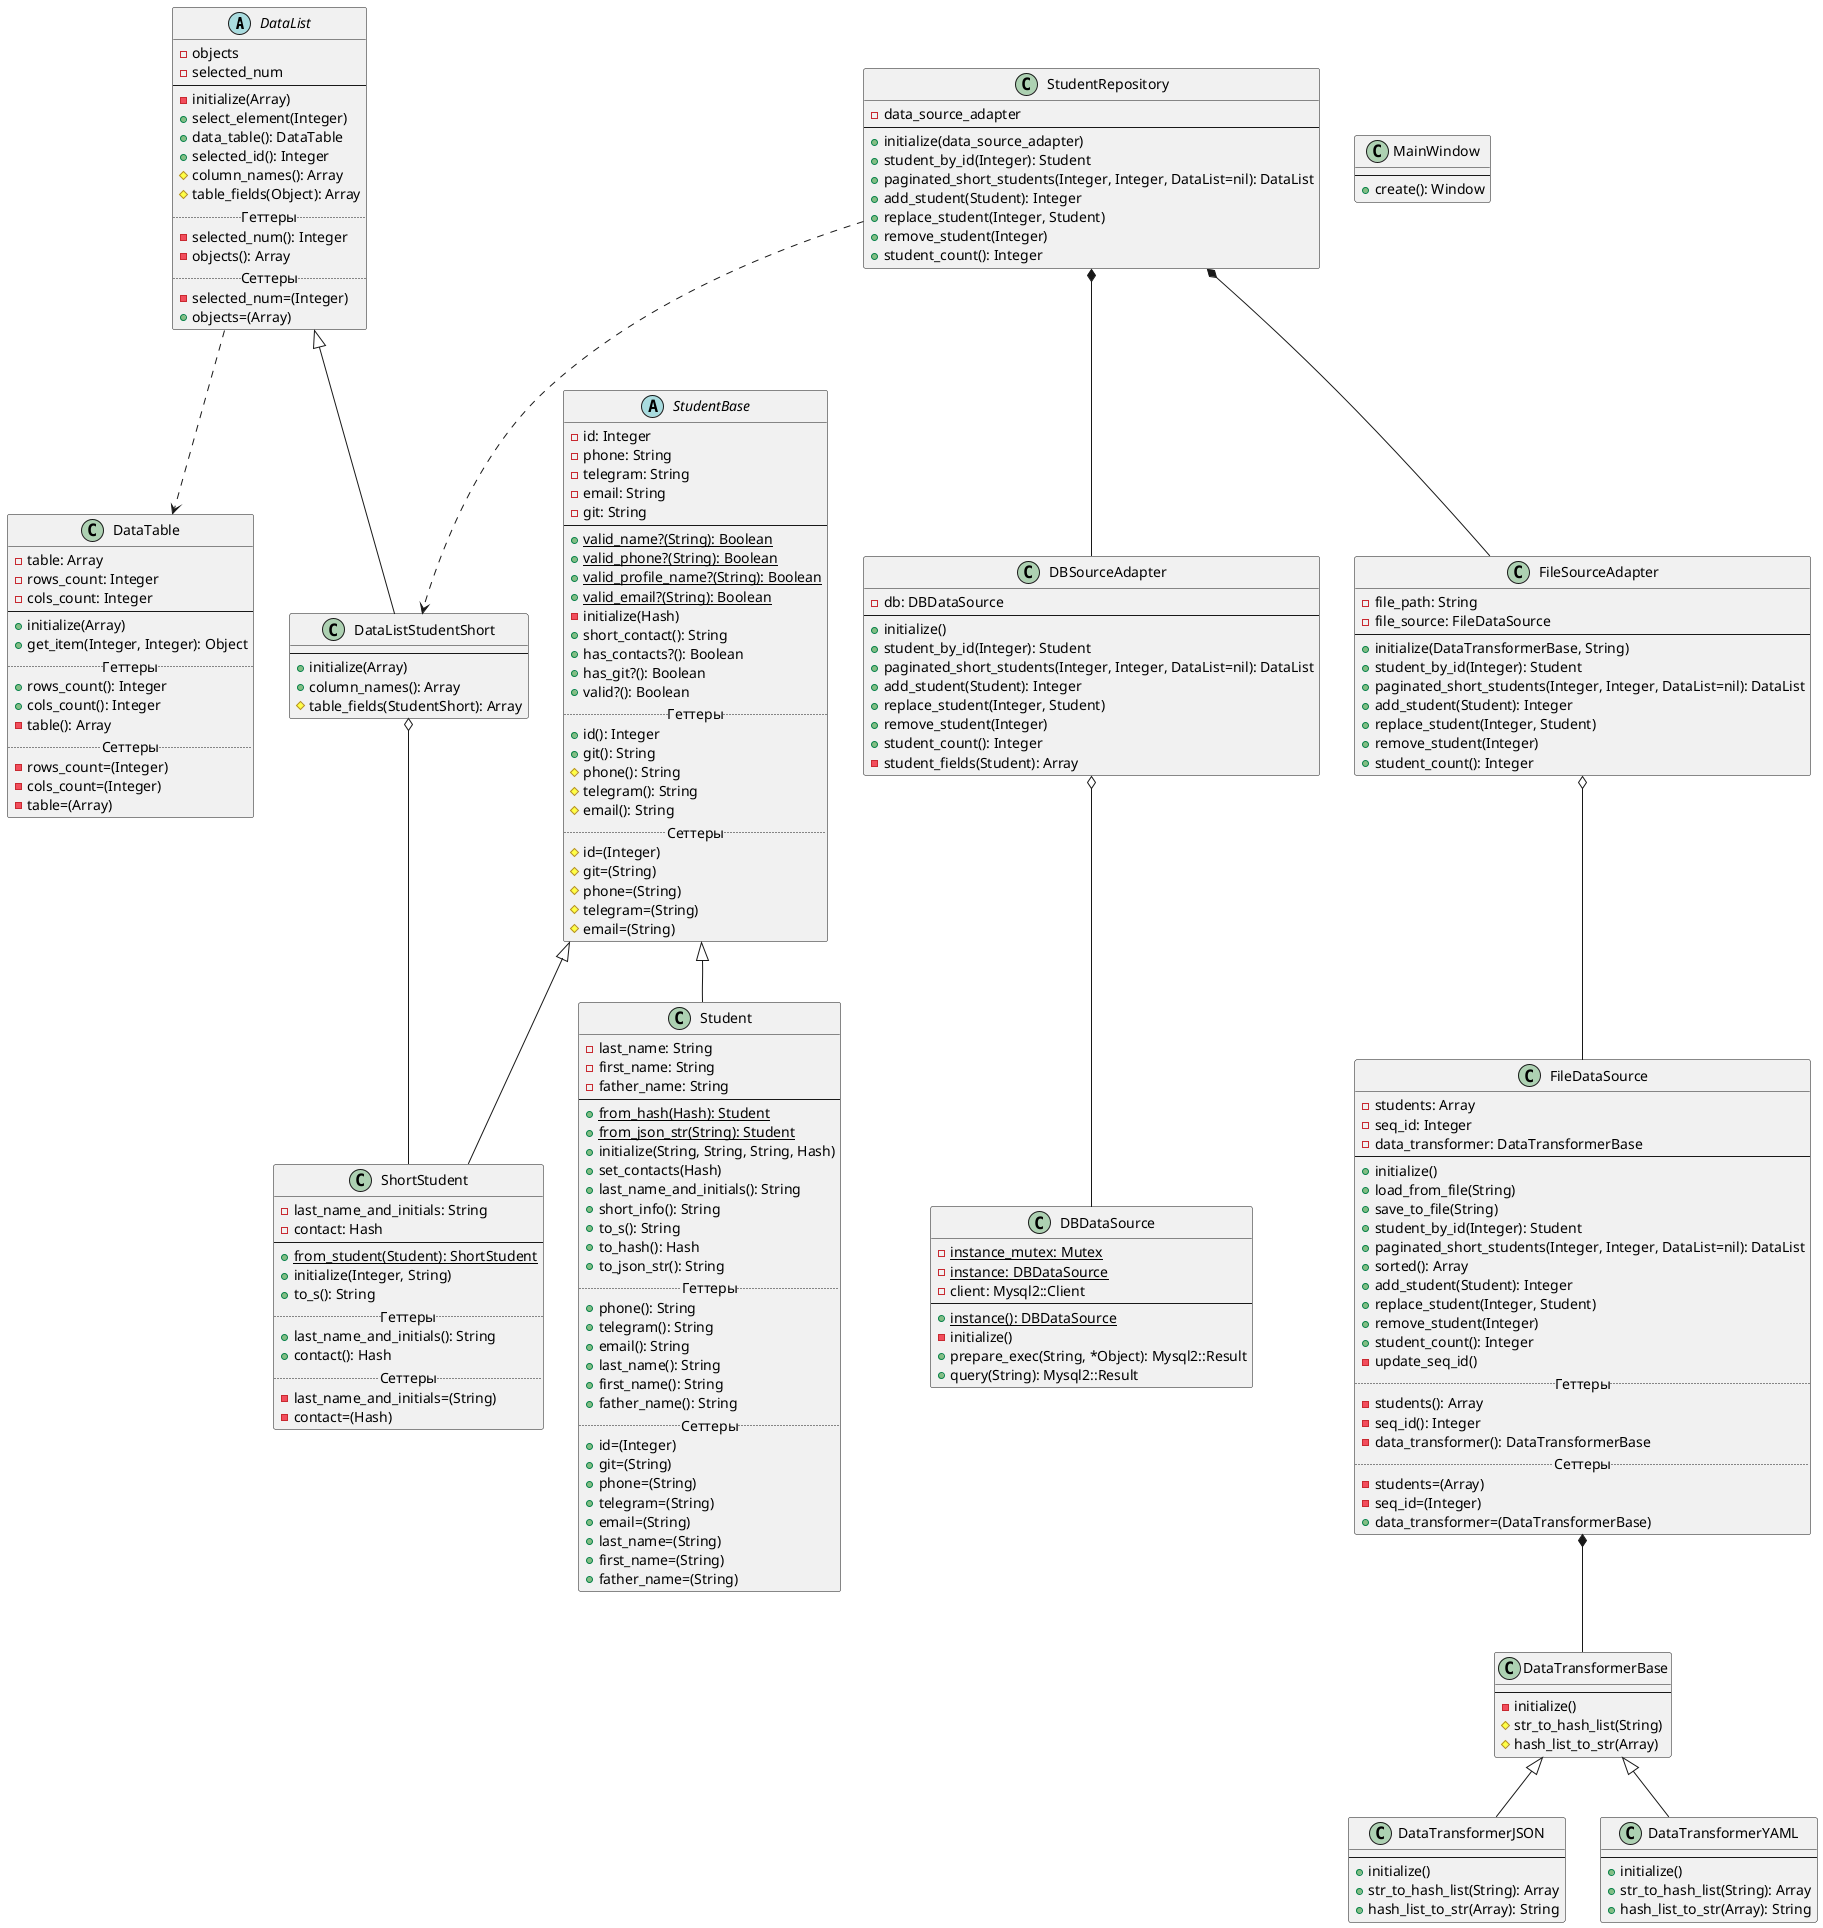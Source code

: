 @startuml
'https://plantuml.com/class-diagram

DataList ..> DataTable
FileDataSource *-- DataTransformerBase
StudentRepository ..> DataListStudentShort
DataListStudentShort o-- ShortStudent
DBSourceAdapter o-- DBDataSource
FileSourceAdapter o-- FileDataSource
StudentRepository *-- DBSourceAdapter
StudentRepository *-- FileSourceAdapter

abstract class StudentBase {
    -id: Integer
    -phone: String
    -telegram: String
    -email: String
    -git: String
    --
    +{static}valid_name?(String): Boolean
    +{static}valid_phone?(String): Boolean
    +{static}valid_profile_name?(String): Boolean
    +{static}valid_email?(String): Boolean
    -initialize(Hash)
    +short_contact(): String
    +has_contacts?(): Boolean
    +has_git?(): Boolean
    +valid?(): Boolean
    .. Геттеры ..
    +id(): Integer
    +git(): String
    #phone(): String
    #telegram(): String
    #email(): String
    .. Сеттеры ..
    #id=(Integer)
    #git=(String)
    #phone=(String)
    #telegram=(String)
    #email=(String)
}

class Student extends StudentBase {
    -last_name: String
    -first_name: String
    -father_name: String
    --
    +{static}from_hash(Hash): Student
    +{static}from_json_str(String): Student
    +initialize(String, String, String, Hash)
    +set_contacts(Hash)
    +last_name_and_initials(): String
    +short_info(): String
    +to_s(): String
    +to_hash(): Hash
    +to_json_str(): String
    .. Геттеры ..
    +phone(): String
    +telegram(): String
    +email(): String
    +last_name(): String
    +first_name(): String
    +father_name(): String
    .. Сеттеры ..
    +id=(Integer)
    +git=(String)
    +phone=(String)
    +telegram=(String)
    +email=(String)
    +last_name=(String)
    +first_name=(String)
    +father_name=(String)
}

class ShortStudent extends StudentBase {
    -last_name_and_initials: String
    -contact: Hash
    --
    +{static}from_student(Student): ShortStudent
    +initialize(Integer, String)
    +to_s(): String
    .. Геттеры ..
    +last_name_and_initials(): String
    +contact(): Hash
    .. Сеттеры ..
    -last_name_and_initials=(String)
    -contact=(Hash)
}

class DataTable {
    -table: Array
    -rows_count: Integer
    -cols_count: Integer
    --
    +initialize(Array)
    +get_item(Integer, Integer): Object
    .. Геттеры ..
    +rows_count(): Integer
    +cols_count(): Integer
    -table(): Array
    .. Сеттеры ..
    -rows_count=(Integer)
    -cols_count=(Integer)
    -table=(Array)
}

abstract class DataList {
    -objects
    -selected_num
    --
    -initialize(Array)
    +select_element(Integer)
    +data_table(): DataTable
    +selected_id(): Integer
    #column_names(): Array
    #table_fields(Object): Array
    .. Геттеры ..
    -selected_num(): Integer
    -objects(): Array
    .. Сеттеры ..
    -selected_num=(Integer)
    +objects=(Array)
}

class DataListStudentShort extends DataList {
    --
    +initialize(Array)
    +column_names(): Array
    #table_fields(StudentShort): Array
}

class DataTransformerBase {
    --
    -initialize()
    #str_to_hash_list(String)
    #hash_list_to_str(Array)
}

class DataTransformerJSON extends DataTransformerBase {
    --
    +initialize()
    +str_to_hash_list(String): Array
    +hash_list_to_str(Array): String
}

class DataTransformerYAML extends DataTransformerBase {
    --
    +initialize()
    +str_to_hash_list(String): Array
    +hash_list_to_str(Array): String
}

class DBDataSource {
    -{static}instance_mutex: Mutex
    -{static}instance: DBDataSource
    -client: Mysql2::Client
    --
    +{static}instance(): DBDataSource
    -initialize()
    +prepare_exec(String, *Object): Mysql2::Result
    +query(String): Mysql2::Result
}

class FileDataSource {
    -students: Array
    -seq_id: Integer
    -data_transformer: DataTransformerBase
    --
    +initialize()
    +load_from_file(String)
    +save_to_file(String)
    +student_by_id(Integer): Student
    +paginated_short_students(Integer, Integer, DataList=nil): DataList
    +sorted(): Array
    +add_student(Student): Integer
    +replace_student(Integer, Student)
    +remove_student(Integer)
    +student_count(): Integer
    -update_seq_id()
    .. Геттеры ..
    -students(): Array
    -seq_id(): Integer
    -data_transformer(): DataTransformerBase
    .. Сеттеры ..
    -students=(Array)
    -seq_id=(Integer)
    +data_transformer=(DataTransformerBase)
}

class DBSourceAdapter {
    -db: DBDataSource
    --
    +initialize()
    +student_by_id(Integer): Student
    +paginated_short_students(Integer, Integer, DataList=nil): DataList
    +add_student(Student): Integer
    +replace_student(Integer, Student)
    +remove_student(Integer)
    +student_count(): Integer
    -student_fields(Student): Array
}

class FileSourceAdapter {
    -file_path: String
    -file_source: FileDataSource
    --
    +initialize(DataTransformerBase, String)
    +student_by_id(Integer): Student
    +paginated_short_students(Integer, Integer, DataList=nil): DataList
    +add_student(Student): Integer
    +replace_student(Integer, Student)
    +remove_student(Integer)
    +student_count(): Integer
}

class StudentRepository {
    -data_source_adapter
    --
    +initialize(data_source_adapter)
    +student_by_id(Integer): Student
    +paginated_short_students(Integer, Integer, DataList=nil): DataList
    +add_student(Student): Integer
    +replace_student(Integer, Student)
    +remove_student(Integer)
    +student_count(): Integer
}

class MainWindow {
    --
    +create(): Window
}

@enduml